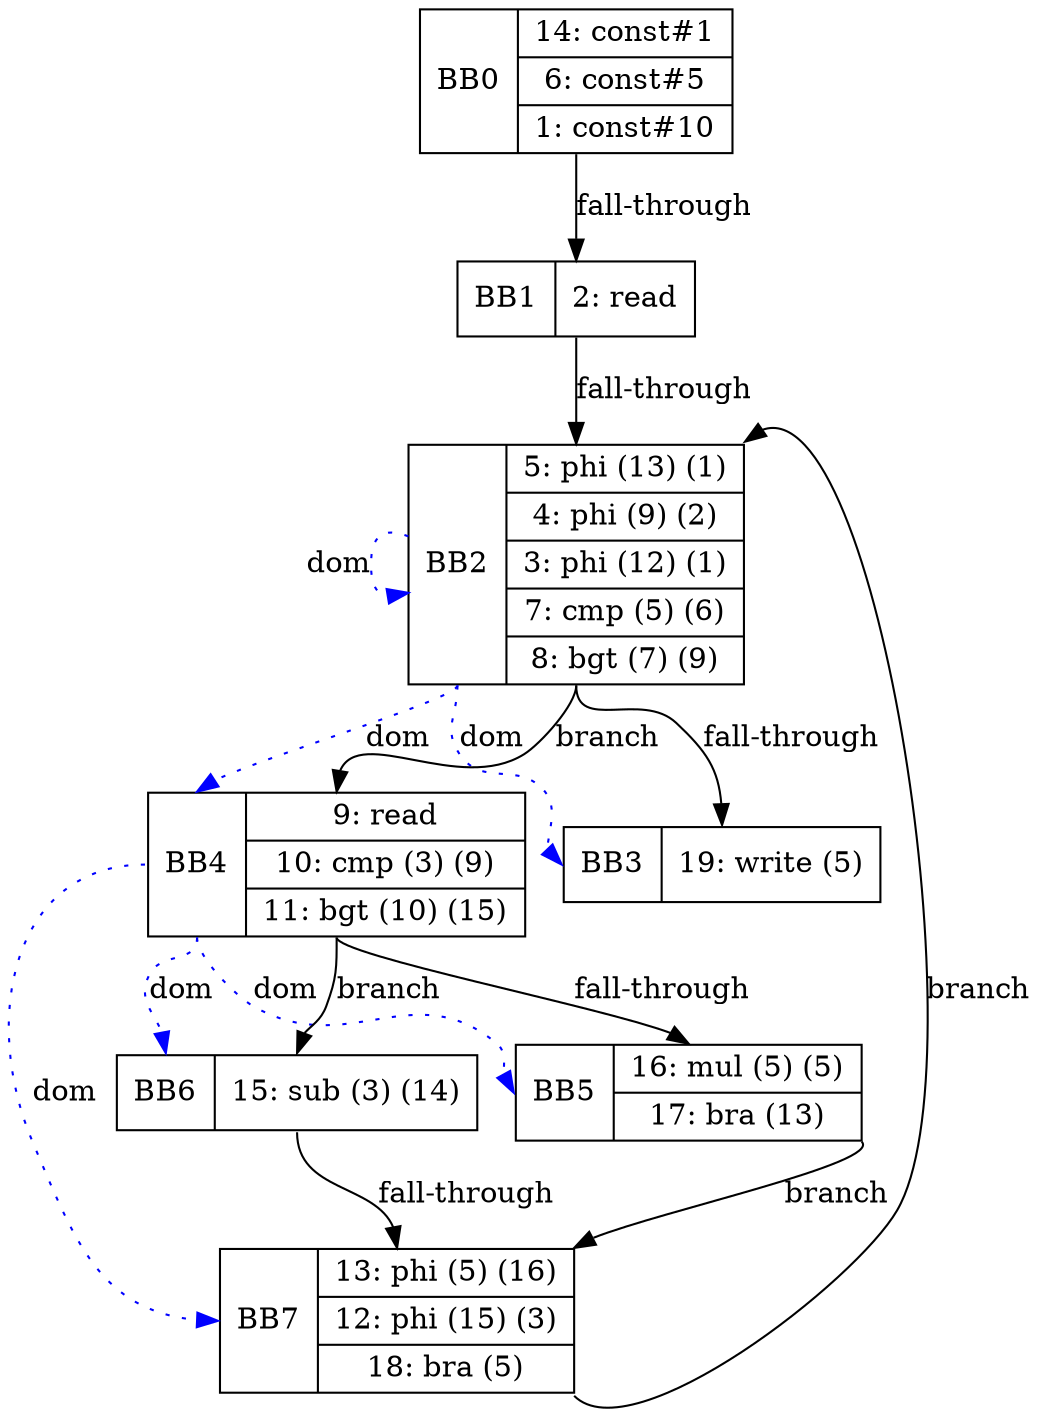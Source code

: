 digraph main {
    bb0 [shape=record,label="<b>BB0| {14: const#1|6: const#5|1: const#10}"];
    bb1 [shape=record,label="<b>BB1| {2: read}"];
    bb2 [shape=record,label="<b>BB2| {5: phi (13) (1)|4: phi (9) (2)|3: phi (12) (1)|7: cmp (5) (6)|8: bgt (7) (9)}"];
    bb3 [shape=record,label="<b>BB3| {19: write (5)}"];
    bb4 [shape=record,label="<b>BB4| {9: read|10: cmp (3) (9)|11: bgt (10) (15)}"];
    bb5 [shape=record,label="<b>BB5| {16: mul (5) (5)|17: bra (13)}"];
    bb6 [shape=record,label="<b>BB6| {15: sub (3) (14)}"];
    bb7 [shape=record,label="<b>BB7| {13: phi (5) (16)|12: phi (15) (3)|18: bra (5)}"];
bb0:s -> bb1:n [label="fall-through"]
bb1:s -> bb2:n [label="fall-through"]
bb2:s -> bb3:n [label="fall-through"]
bb2:b -> bb3:b [color=blue, style=dotted, label="dom"]
bb2:s -> bb4:n [label="branch"]
bb2:b -> bb4:b [color=blue, style=dotted, label="dom"]
bb2:b -> bb2:b [color=blue, style=dotted, label="dom"]
bb4:s -> bb5:n [label="fall-through"]
bb4:b -> bb5:b [color=blue, style=dotted, label="dom"]
bb4:s -> bb6:n [label="branch"]
bb4:b -> bb6:b [color=blue, style=dotted, label="dom"]
bb4:b -> bb7:b [color=blue, style=dotted, label="dom"]
bb5:se -> bb7:ne [label="branch"]
bb6:s -> bb7:n [label="fall-through"]
bb7:se -> bb2:ne [label="branch"]
}

